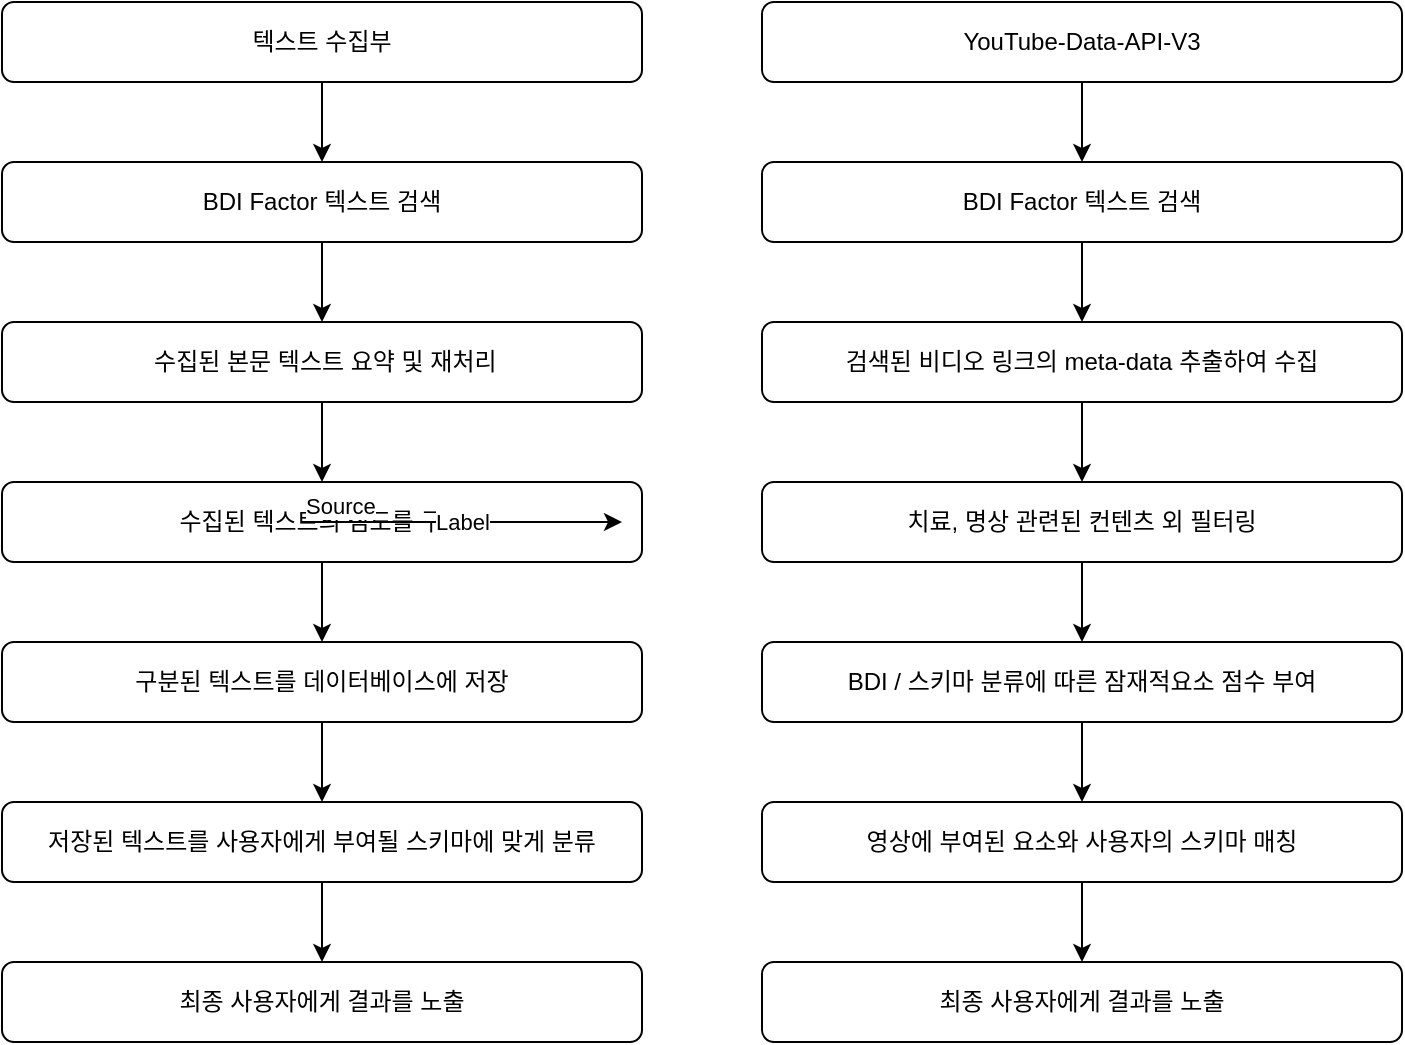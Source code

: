 <mxfile pages="2">
    <diagram id="TB3yjil6u-Dex92gvljO" name="Page-4">
        <mxGraphModel dx="1370" dy="912" grid="1" gridSize="10" guides="1" tooltips="1" connect="1" arrows="1" fold="1" page="1" pageScale="1" pageWidth="827" pageHeight="1169" math="0" shadow="0">
            <root>
                <mxCell id="bMos24WxOWrONuijnHY9-0"/>
                <mxCell id="bMos24WxOWrONuijnHY9-1" parent="bMos24WxOWrONuijnHY9-0"/>
                <mxCell id="XULiB660v4HAL5UA_1EY-0" style="edgeStyle=none;html=1;exitX=0.5;exitY=1;exitDx=0;exitDy=0;entryX=0.5;entryY=0;entryDx=0;entryDy=0;" parent="bMos24WxOWrONuijnHY9-1" source="bMos24WxOWrONuijnHY9-2" target="bMos24WxOWrONuijnHY9-3" edge="1">
                    <mxGeometry relative="1" as="geometry"/>
                </mxCell>
                <mxCell id="bMos24WxOWrONuijnHY9-2" value="텍스트 수집부" style="rounded=1;whiteSpace=wrap;html=1;" parent="bMos24WxOWrONuijnHY9-1" vertex="1">
                    <mxGeometry x="480" y="90" width="320" height="40" as="geometry"/>
                </mxCell>
                <mxCell id="XULiB660v4HAL5UA_1EY-1" style="edgeStyle=none;html=1;exitX=0.5;exitY=1;exitDx=0;exitDy=0;entryX=0.5;entryY=0;entryDx=0;entryDy=0;" parent="bMos24WxOWrONuijnHY9-1" source="bMos24WxOWrONuijnHY9-3" target="bMos24WxOWrONuijnHY9-4" edge="1">
                    <mxGeometry relative="1" as="geometry"/>
                </mxCell>
                <mxCell id="bMos24WxOWrONuijnHY9-3" value="BDI Factor 텍스트 검색" style="rounded=1;whiteSpace=wrap;html=1;" parent="bMos24WxOWrONuijnHY9-1" vertex="1">
                    <mxGeometry x="480" y="170" width="320" height="40" as="geometry"/>
                </mxCell>
                <mxCell id="XULiB660v4HAL5UA_1EY-2" style="edgeStyle=none;html=1;exitX=0.5;exitY=1;exitDx=0;exitDy=0;" parent="bMos24WxOWrONuijnHY9-1" source="bMos24WxOWrONuijnHY9-4" target="bMos24WxOWrONuijnHY9-5" edge="1">
                    <mxGeometry relative="1" as="geometry"/>
                </mxCell>
                <mxCell id="bMos24WxOWrONuijnHY9-4" value="&amp;nbsp;수집된 본문 텍스트 요약 및 재처리" style="rounded=1;whiteSpace=wrap;html=1;" parent="bMos24WxOWrONuijnHY9-1" vertex="1">
                    <mxGeometry x="480" y="250" width="320" height="40" as="geometry"/>
                </mxCell>
                <mxCell id="XULiB660v4HAL5UA_1EY-3" style="edgeStyle=none;html=1;exitX=0.5;exitY=1;exitDx=0;exitDy=0;entryX=0.5;entryY=0;entryDx=0;entryDy=0;" parent="bMos24WxOWrONuijnHY9-1" source="bMos24WxOWrONuijnHY9-5" target="bMos24WxOWrONuijnHY9-6" edge="1">
                    <mxGeometry relative="1" as="geometry"/>
                </mxCell>
                <mxCell id="bMos24WxOWrONuijnHY9-5" value="수집된 텍스트의 심도를 구분" style="rounded=1;whiteSpace=wrap;html=1;" parent="bMos24WxOWrONuijnHY9-1" vertex="1">
                    <mxGeometry x="480" y="330" width="320" height="40" as="geometry"/>
                </mxCell>
                <mxCell id="XULiB660v4HAL5UA_1EY-4" style="edgeStyle=none;html=1;exitX=0.5;exitY=1;exitDx=0;exitDy=0;entryX=0.5;entryY=0;entryDx=0;entryDy=0;" parent="bMos24WxOWrONuijnHY9-1" source="bMos24WxOWrONuijnHY9-6" target="ZnjF1jgX74sz8Mu7Wliv-1" edge="1">
                    <mxGeometry relative="1" as="geometry"/>
                </mxCell>
                <mxCell id="bMos24WxOWrONuijnHY9-6" value="구분된 텍스트를 데이터베이스에 저장" style="rounded=1;whiteSpace=wrap;html=1;" parent="bMos24WxOWrONuijnHY9-1" vertex="1">
                    <mxGeometry x="480" y="410" width="320" height="40" as="geometry"/>
                </mxCell>
                <mxCell id="XULiB660v4HAL5UA_1EY-5" style="edgeStyle=none;html=1;exitX=0.5;exitY=1;exitDx=0;exitDy=0;entryX=0.5;entryY=0;entryDx=0;entryDy=0;" parent="bMos24WxOWrONuijnHY9-1" source="ZnjF1jgX74sz8Mu7Wliv-1" target="ZnjF1jgX74sz8Mu7Wliv-3" edge="1">
                    <mxGeometry relative="1" as="geometry"/>
                </mxCell>
                <mxCell id="ZnjF1jgX74sz8Mu7Wliv-1" value="저장된 텍스트를 사용자에게 부여될 스키마에 맞게 분류" style="rounded=1;whiteSpace=wrap;html=1;" parent="bMos24WxOWrONuijnHY9-1" vertex="1">
                    <mxGeometry x="480" y="490" width="320" height="40" as="geometry"/>
                </mxCell>
                <mxCell id="ZnjF1jgX74sz8Mu7Wliv-3" value="최종 사용자에게 결과를 노출" style="rounded=1;whiteSpace=wrap;html=1;" parent="bMos24WxOWrONuijnHY9-1" vertex="1">
                    <mxGeometry x="480" y="570" width="320" height="40" as="geometry"/>
                </mxCell>
                <mxCell id="XULiB660v4HAL5UA_1EY-6" style="edgeStyle=none;html=1;exitX=0.5;exitY=1;exitDx=0;exitDy=0;entryX=0.5;entryY=0;entryDx=0;entryDy=0;" parent="bMos24WxOWrONuijnHY9-1" source="XULiB660v4HAL5UA_1EY-7" target="XULiB660v4HAL5UA_1EY-9" edge="1">
                    <mxGeometry relative="1" as="geometry"/>
                </mxCell>
                <mxCell id="XULiB660v4HAL5UA_1EY-7" value="YouTube-Data-API-V3" style="rounded=1;whiteSpace=wrap;html=1;" parent="bMos24WxOWrONuijnHY9-1" vertex="1">
                    <mxGeometry x="860" y="90" width="320" height="40" as="geometry"/>
                </mxCell>
                <mxCell id="XULiB660v4HAL5UA_1EY-8" style="edgeStyle=none;html=1;exitX=0.5;exitY=1;exitDx=0;exitDy=0;entryX=0.5;entryY=0;entryDx=0;entryDy=0;" parent="bMos24WxOWrONuijnHY9-1" source="XULiB660v4HAL5UA_1EY-9" target="XULiB660v4HAL5UA_1EY-11" edge="1">
                    <mxGeometry relative="1" as="geometry"/>
                </mxCell>
                <mxCell id="XULiB660v4HAL5UA_1EY-9" value="BDI Factor 텍스트 검색" style="rounded=1;whiteSpace=wrap;html=1;" parent="bMos24WxOWrONuijnHY9-1" vertex="1">
                    <mxGeometry x="860" y="170" width="320" height="40" as="geometry"/>
                </mxCell>
                <mxCell id="XULiB660v4HAL5UA_1EY-10" style="edgeStyle=none;html=1;exitX=0.5;exitY=1;exitDx=0;exitDy=0;" parent="bMos24WxOWrONuijnHY9-1" source="XULiB660v4HAL5UA_1EY-11" target="XULiB660v4HAL5UA_1EY-13" edge="1">
                    <mxGeometry relative="1" as="geometry"/>
                </mxCell>
                <mxCell id="XULiB660v4HAL5UA_1EY-11" value="검색된 비디오 링크의 meta-data 추출하여 수집" style="rounded=1;whiteSpace=wrap;html=1;" parent="bMos24WxOWrONuijnHY9-1" vertex="1">
                    <mxGeometry x="860" y="250" width="320" height="40" as="geometry"/>
                </mxCell>
                <mxCell id="XULiB660v4HAL5UA_1EY-12" style="edgeStyle=none;html=1;exitX=0.5;exitY=1;exitDx=0;exitDy=0;entryX=0.5;entryY=0;entryDx=0;entryDy=0;" parent="bMos24WxOWrONuijnHY9-1" source="XULiB660v4HAL5UA_1EY-13" target="XULiB660v4HAL5UA_1EY-15" edge="1">
                    <mxGeometry relative="1" as="geometry"/>
                </mxCell>
                <mxCell id="XULiB660v4HAL5UA_1EY-13" value="치료, 명상 관련된 컨텐츠 외 필터링" style="rounded=1;whiteSpace=wrap;html=1;" parent="bMos24WxOWrONuijnHY9-1" vertex="1">
                    <mxGeometry x="860" y="330" width="320" height="40" as="geometry"/>
                </mxCell>
                <mxCell id="XULiB660v4HAL5UA_1EY-14" style="edgeStyle=none;html=1;exitX=0.5;exitY=1;exitDx=0;exitDy=0;entryX=0.5;entryY=0;entryDx=0;entryDy=0;" parent="bMos24WxOWrONuijnHY9-1" source="XULiB660v4HAL5UA_1EY-15" target="XULiB660v4HAL5UA_1EY-17" edge="1">
                    <mxGeometry relative="1" as="geometry"/>
                </mxCell>
                <mxCell id="XULiB660v4HAL5UA_1EY-15" value="BDI / 스키마 분류에 따른 잠재적요소 점수 부여" style="rounded=1;whiteSpace=wrap;html=1;" parent="bMos24WxOWrONuijnHY9-1" vertex="1">
                    <mxGeometry x="860" y="410" width="320" height="40" as="geometry"/>
                </mxCell>
                <mxCell id="XULiB660v4HAL5UA_1EY-16" style="edgeStyle=none;html=1;exitX=0.5;exitY=1;exitDx=0;exitDy=0;entryX=0.5;entryY=0;entryDx=0;entryDy=0;" parent="bMos24WxOWrONuijnHY9-1" source="XULiB660v4HAL5UA_1EY-17" target="XULiB660v4HAL5UA_1EY-18" edge="1">
                    <mxGeometry relative="1" as="geometry"/>
                </mxCell>
                <mxCell id="XULiB660v4HAL5UA_1EY-17" value="영상에 부여된 요소와 사용자의 스키마 매칭" style="rounded=1;whiteSpace=wrap;html=1;" parent="bMos24WxOWrONuijnHY9-1" vertex="1">
                    <mxGeometry x="860" y="490" width="320" height="40" as="geometry"/>
                </mxCell>
                <mxCell id="XULiB660v4HAL5UA_1EY-18" value="최종 사용자에게 결과를 노출" style="rounded=1;whiteSpace=wrap;html=1;" parent="bMos24WxOWrONuijnHY9-1" vertex="1">
                    <mxGeometry x="860" y="570" width="320" height="40" as="geometry"/>
                </mxCell>
                <mxCell id="XULiB660v4HAL5UA_1EY-21" value="" style="endArrow=classic;html=1;" parent="bMos24WxOWrONuijnHY9-1" edge="1">
                    <mxGeometry relative="1" as="geometry">
                        <mxPoint x="630" y="350" as="sourcePoint"/>
                        <mxPoint x="790" y="350" as="targetPoint"/>
                    </mxGeometry>
                </mxCell>
                <mxCell id="XULiB660v4HAL5UA_1EY-22" value="Label" style="edgeLabel;resizable=0;html=1;align=center;verticalAlign=middle;" parent="XULiB660v4HAL5UA_1EY-21" connectable="0" vertex="1">
                    <mxGeometry relative="1" as="geometry"/>
                </mxCell>
                <mxCell id="XULiB660v4HAL5UA_1EY-23" value="Source" style="edgeLabel;resizable=0;html=1;align=left;verticalAlign=bottom;" parent="XULiB660v4HAL5UA_1EY-21" connectable="0" vertex="1">
                    <mxGeometry x="-1" relative="1" as="geometry"/>
                </mxCell>
            </root>
        </mxGraphModel>
    </diagram>
    <diagram id="cieSp7k0KAqqU4Du3nbB" name="storing event">
        <mxGraphModel dx="1367" dy="910" grid="1" gridSize="10" guides="1" tooltips="1" connect="1" arrows="1" fold="1" page="1" pageScale="1" pageWidth="827" pageHeight="1169" math="0" shadow="0">
            <root>
                <mxCell id="vTgRB9y0_BQ2h8RjQxYr-0"/>
                <mxCell id="vTgRB9y0_BQ2h8RjQxYr-1" parent="vTgRB9y0_BQ2h8RjQxYr-0"/>
                <mxCell id="BrVodHkuyUCz4AMZHz7_-10" style="edgeStyle=none;html=1;exitX=1;exitY=0.5;exitDx=0;exitDy=0;entryX=0;entryY=0.5;entryDx=0;entryDy=0;" parent="vTgRB9y0_BQ2h8RjQxYr-1" source="BrVodHkuyUCz4AMZHz7_-3" target="BrVodHkuyUCz4AMZHz7_-6" edge="1">
                    <mxGeometry relative="1" as="geometry"/>
                </mxCell>
                <mxCell id="BrVodHkuyUCz4AMZHz7_-3" value="Ratings" style="rhombus;whiteSpace=wrap;html=1;" parent="vTgRB9y0_BQ2h8RjQxYr-1" vertex="1">
                    <mxGeometry x="355.64" y="275" width="124.36" height="50" as="geometry"/>
                </mxCell>
                <mxCell id="BrVodHkuyUCz4AMZHz7_-9" value="Scoring" style="edgeStyle=none;html=1;exitX=1;exitY=0.5;exitDx=0;exitDy=0;" parent="vTgRB9y0_BQ2h8RjQxYr-1" source="BrVodHkuyUCz4AMZHz7_-5" target="BrVodHkuyUCz4AMZHz7_-3" edge="1">
                    <mxGeometry x="0.038" y="10" relative="1" as="geometry">
                        <mxPoint as="offset"/>
                    </mxGeometry>
                </mxCell>
                <mxCell id="BrVodHkuyUCz4AMZHz7_-5" value="Users" style="ellipse;whiteSpace=wrap;html=1;" parent="vTgRB9y0_BQ2h8RjQxYr-1" vertex="1">
                    <mxGeometry x="150" y="280" width="110.773" height="40" as="geometry"/>
                </mxCell>
                <mxCell id="BrVodHkuyUCz4AMZHz7_-26" style="edgeStyle=none;html=1;exitX=0.5;exitY=0;exitDx=0;exitDy=0;entryX=0.5;entryY=0;entryDx=0;entryDy=0;rounded=0;" parent="vTgRB9y0_BQ2h8RjQxYr-1" source="BrVodHkuyUCz4AMZHz7_-6" target="BrVodHkuyUCz4AMZHz7_-5" edge="1">
                    <mxGeometry relative="1" as="geometry">
                        <Array as="points">
                            <mxPoint x="642" y="200"/>
                            <mxPoint x="205" y="200"/>
                        </Array>
                    </mxGeometry>
                </mxCell>
                <mxCell id="BrVodHkuyUCz4AMZHz7_-28" value="Ranking" style="edgeLabel;html=1;align=center;verticalAlign=middle;resizable=0;points=[];" parent="BrVodHkuyUCz4AMZHz7_-26" vertex="1" connectable="0">
                    <mxGeometry x="0.035" relative="1" as="geometry">
                        <mxPoint x="7" y="-10" as="offset"/>
                    </mxGeometry>
                </mxCell>
                <mxCell id="BrVodHkuyUCz4AMZHz7_-6" value="Videos" style="rounded=0;whiteSpace=wrap;html=1;" parent="vTgRB9y0_BQ2h8RjQxYr-1" vertex="1">
                    <mxGeometry x="590.001" y="280" width="103.85" height="40" as="geometry"/>
                </mxCell>
                <mxCell id="BrVodHkuyUCz4AMZHz7_-11" value="User table with video rating scores" style="swimlane;fontStyle=0;childLayout=stackLayout;horizontal=1;startSize=30;horizontalStack=0;resizeParent=1;resizeParentMax=0;resizeLast=0;collapsible=1;marginBottom=0;" parent="vTgRB9y0_BQ2h8RjQxYr-1" vertex="1">
                    <mxGeometry x="199.23" y="440" width="437.18" height="180" as="geometry"/>
                </mxCell>
                <mxCell id="BrVodHkuyUCz4AMZHz7_-12" value="Users                Video1                Video2                Video3                Video4" style="text;strokeColor=none;fillColor=none;align=left;verticalAlign=middle;spacingLeft=4;spacingRight=4;overflow=hidden;points=[[0,0.5],[1,0.5]];portConstraint=eastwest;rotatable=0;" parent="BrVodHkuyUCz4AMZHz7_-11" vertex="1">
                    <mxGeometry y="30" width="437.18" height="30" as="geometry"/>
                </mxCell>
                <mxCell id="BrVodHkuyUCz4AMZHz7_-13" value="User1                    2                                                    4                          0" style="text;strokeColor=none;fillColor=none;align=left;verticalAlign=middle;spacingLeft=4;spacingRight=4;overflow=hidden;points=[[0,0.5],[1,0.5]];portConstraint=eastwest;rotatable=0;" parent="BrVodHkuyUCz4AMZHz7_-11" vertex="1">
                    <mxGeometry y="60" width="437.18" height="30" as="geometry"/>
                </mxCell>
                <object label="User2                  1.5                       2                                                      4" dd="22" id="BrVodHkuyUCz4AMZHz7_-14">
                    <mxCell style="text;strokeColor=none;fillColor=none;align=left;verticalAlign=middle;spacingLeft=4;spacingRight=4;overflow=hidden;points=[[0,0.5],[1,0.5]];portConstraint=eastwest;rotatable=0;" parent="BrVodHkuyUCz4AMZHz7_-11" vertex="1">
                        <mxGeometry y="90" width="437.18" height="30" as="geometry"/>
                    </mxCell>
                </object>
                <object label="User3                    3                     2.5                                                      1" dd="22" id="BrVodHkuyUCz4AMZHz7_-15">
                    <mxCell style="text;strokeColor=none;fillColor=none;align=left;verticalAlign=middle;spacingLeft=4;spacingRight=4;overflow=hidden;points=[[0,0.5],[1,0.5]];portConstraint=eastwest;rotatable=0;" parent="BrVodHkuyUCz4AMZHz7_-11" vertex="1">
                        <mxGeometry y="120" width="437.18" height="30" as="geometry"/>
                    </mxCell>
                </object>
                <object label="User4                    0                        4                          2                          5" dd="22" id="BrVodHkuyUCz4AMZHz7_-16">
                    <mxCell style="text;strokeColor=none;fillColor=none;align=left;verticalAlign=middle;spacingLeft=4;spacingRight=4;overflow=hidden;points=[[0,0.5],[1,0.5]];portConstraint=eastwest;rotatable=0;" parent="BrVodHkuyUCz4AMZHz7_-11" vertex="1">
                        <mxGeometry y="150" width="437.18" height="30" as="geometry"/>
                    </mxCell>
                </object>
                <mxCell id="BrVodHkuyUCz4AMZHz7_-18" value="" style="endArrow=none;html=1;exitX=0;exitY=1.044;exitDx=0;exitDy=0;exitPerimeter=0;entryX=1.003;entryY=1.044;entryDx=0;entryDy=0;entryPerimeter=0;" parent="BrVodHkuyUCz4AMZHz7_-11" source="BrVodHkuyUCz4AMZHz7_-12" target="BrVodHkuyUCz4AMZHz7_-12" edge="1">
                    <mxGeometry width="50" height="50" relative="1" as="geometry">
                        <mxPoint x="260.77" y="60" as="sourcePoint"/>
                        <mxPoint x="310.77" y="10" as="targetPoint"/>
                    </mxGeometry>
                </mxCell>
                <mxCell id="BrVodHkuyUCz4AMZHz7_-17" value="" style="shape=flexArrow;endArrow=classic;html=1;entryX=0.5;entryY=0;entryDx=0;entryDy=0;exitX=0.5;exitY=1;exitDx=0;exitDy=0;" parent="vTgRB9y0_BQ2h8RjQxYr-1" source="BrVodHkuyUCz4AMZHz7_-3" target="BrVodHkuyUCz4AMZHz7_-11" edge="1">
                    <mxGeometry width="50" height="50" relative="1" as="geometry">
                        <mxPoint x="387.97" y="390" as="sourcePoint"/>
                        <mxPoint x="437.97" y="340" as="targetPoint"/>
                    </mxGeometry>
                </mxCell>
                <mxCell id="BrVodHkuyUCz4AMZHz7_-29" value="Storing" style="edgeLabel;html=1;align=center;verticalAlign=middle;resizable=0;points=[];" parent="BrVodHkuyUCz4AMZHz7_-17" vertex="1" connectable="0">
                    <mxGeometry x="-0.197" y="-7" relative="1" as="geometry">
                        <mxPoint x="-21" as="offset"/>
                    </mxGeometry>
                </mxCell>
                <mxCell id="BrVodHkuyUCz4AMZHz7_-19" value="" style="endArrow=none;html=1;entryX=0.13;entryY=-0.002;entryDx=0;entryDy=0;entryPerimeter=0;" parent="vTgRB9y0_BQ2h8RjQxYr-1" target="BrVodHkuyUCz4AMZHz7_-12" edge="1">
                    <mxGeometry width="50" height="50" relative="1" as="geometry">
                        <mxPoint x="256" y="620" as="sourcePoint"/>
                        <mxPoint x="510" y="450" as="targetPoint"/>
                    </mxGeometry>
                </mxCell>
            </root>
        </mxGraphModel>
    </diagram>
    <diagram id="blyl7Wpzs94vMlhsOoYF" name="recommendation-plan">
        <mxGraphModel dx="1367" dy="910" grid="1" gridSize="10" guides="1" tooltips="1" connect="1" arrows="1" fold="1" page="1" pageScale="1" pageWidth="827" pageHeight="1169" math="0" shadow="0">
            <root>
                <mxCell id="WjQbx4GsT-di7SJeu1aI-0"/>
                <mxCell id="WjQbx4GsT-di7SJeu1aI-1" parent="WjQbx4GsT-di7SJeu1aI-0"/>
                <mxCell id="TOc60zCAE1sE-oHS_IKN-0" value="User" style="ellipse;whiteSpace=wrap;html=1;" parent="WjQbx4GsT-di7SJeu1aI-1" vertex="1">
                    <mxGeometry x="344.61" y="380" width="110.773" height="40" as="geometry"/>
                </mxCell>
                <mxCell id="edUXZDzwjAEuRsUJy5wX-0" value="Web contents" style="rounded=1;whiteSpace=wrap;html=1;" parent="WjQbx4GsT-di7SJeu1aI-1" vertex="1">
                    <mxGeometry x="145" y="370" width="100" height="50" as="geometry"/>
                </mxCell>
                <mxCell id="edUXZDzwjAEuRsUJy5wX-23" value="recommendation list" style="edgeStyle=none;rounded=0;html=1;exitX=0.5;exitY=1;exitDx=0;exitDy=0;exitPerimeter=0;entryX=0.5;entryY=0;entryDx=0;entryDy=0;" parent="WjQbx4GsT-di7SJeu1aI-1" source="edUXZDzwjAEuRsUJy5wX-1" target="TOc60zCAE1sE-oHS_IKN-0" edge="1">
                    <mxGeometry relative="1" as="geometry"/>
                </mxCell>
                <mxCell id="edUXZDzwjAEuRsUJy5wX-1" value="DB" style="shape=cylinder3;whiteSpace=wrap;html=1;boundedLbl=1;backgroundOutline=1;size=15;" parent="WjQbx4GsT-di7SJeu1aI-1" vertex="1">
                    <mxGeometry x="370" y="210" width="60" height="80" as="geometry"/>
                </mxCell>
                <mxCell id="edUXZDzwjAEuRsUJy5wX-8" value="Search by keywords" style="edgeStyle=none;rounded=0;html=1;exitX=0.5;exitY=1;exitDx=0;exitDy=0;entryX=0.55;entryY=-0.166;entryDx=0;entryDy=0;entryPerimeter=0;" parent="WjQbx4GsT-di7SJeu1aI-1" source="edUXZDzwjAEuRsUJy5wX-2" target="edUXZDzwjAEuRsUJy5wX-0" edge="1">
                    <mxGeometry relative="1" as="geometry">
                        <mxPoint x="200" y="310" as="targetPoint"/>
                    </mxGeometry>
                </mxCell>
                <mxCell id="edUXZDzwjAEuRsUJy5wX-2" value="&amp;nbsp;BDI Factor key-word" style="rhombus;whiteSpace=wrap;html=1;" parent="WjQbx4GsT-di7SJeu1aI-1" vertex="1">
                    <mxGeometry x="120" y="220" width="160" height="70" as="geometry"/>
                </mxCell>
                <mxCell id="edUXZDzwjAEuRsUJy5wX-9" value="Result Data" style="edgeStyle=none;rounded=0;html=1;exitX=0;exitY=0.5;exitDx=0;exitDy=0;entryX=0;entryY=0.5;entryDx=0;entryDy=0;" parent="WjQbx4GsT-di7SJeu1aI-1" source="edUXZDzwjAEuRsUJy5wX-0" target="edUXZDzwjAEuRsUJy5wX-6" edge="1">
                    <mxGeometry x="0.026" relative="1" as="geometry">
                        <Array as="points">
                            <mxPoint x="60" y="395"/>
                            <mxPoint x="60" y="125"/>
                        </Array>
                        <mxPoint as="offset"/>
                    </mxGeometry>
                </mxCell>
                <mxCell id="edUXZDzwjAEuRsUJy5wX-5" value="Web contents" style="rounded=1;whiteSpace=wrap;html=1;" parent="WjQbx4GsT-di7SJeu1aI-1" vertex="1">
                    <mxGeometry x="155" y="380" width="100" height="50" as="geometry"/>
                </mxCell>
                <mxCell id="edUXZDzwjAEuRsUJy5wX-7" value="Start engine" style="edgeStyle=none;rounded=0;html=1;exitX=0.5;exitY=1;exitDx=0;exitDy=0;entryX=0.5;entryY=0;entryDx=0;entryDy=0;" parent="WjQbx4GsT-di7SJeu1aI-1" source="edUXZDzwjAEuRsUJy5wX-6" target="edUXZDzwjAEuRsUJy5wX-2" edge="1">
                    <mxGeometry relative="1" as="geometry"/>
                </mxCell>
                <mxCell id="edUXZDzwjAEuRsUJy5wX-10" style="edgeStyle=none;rounded=0;html=1;exitX=1;exitY=0.5;exitDx=0;exitDy=0;entryX=0;entryY=0.5;entryDx=0;entryDy=0;entryPerimeter=0;" parent="WjQbx4GsT-di7SJeu1aI-1" source="edUXZDzwjAEuRsUJy5wX-6" target="edUXZDzwjAEuRsUJy5wX-1" edge="1">
                    <mxGeometry relative="1" as="geometry">
                        <mxPoint x="330" y="260" as="targetPoint"/>
                        <Array as="points">
                            <mxPoint x="330" y="125"/>
                            <mxPoint x="330" y="250"/>
                        </Array>
                    </mxGeometry>
                </mxCell>
                <mxCell id="edUXZDzwjAEuRsUJy5wX-6" value="Web Crawling engine" style="rounded=0;whiteSpace=wrap;html=1;" parent="WjQbx4GsT-di7SJeu1aI-1" vertex="1">
                    <mxGeometry x="135" y="100" width="130" height="50" as="geometry"/>
                </mxCell>
                <mxCell id="edUXZDzwjAEuRsUJy5wX-13" value="Search by video caption or title" style="edgeStyle=none;rounded=0;html=1;entryX=0.5;entryY=1;entryDx=0;entryDy=0;exitX=0.5;exitY=0;exitDx=0;exitDy=0;" parent="WjQbx4GsT-di7SJeu1aI-1" source="edUXZDzwjAEuRsUJy5wX-11" edge="1">
                    <mxGeometry relative="1" as="geometry">
                        <mxPoint x="660" y="330" as="sourcePoint"/>
                        <mxPoint x="585" y="290" as="targetPoint"/>
                    </mxGeometry>
                </mxCell>
                <mxCell id="edUXZDzwjAEuRsUJy5wX-17" style="edgeStyle=none;rounded=0;html=1;exitX=0;exitY=0.5;exitDx=0;exitDy=0;entryX=1;entryY=0.5;entryDx=0;entryDy=0;entryPerimeter=0;" parent="WjQbx4GsT-di7SJeu1aI-1" source="edUXZDzwjAEuRsUJy5wX-18" target="edUXZDzwjAEuRsUJy5wX-1" edge="1">
                    <mxGeometry relative="1" as="geometry">
                        <Array as="points">
                            <mxPoint x="470" y="125"/>
                            <mxPoint x="470" y="250"/>
                        </Array>
                    </mxGeometry>
                </mxCell>
                <mxCell id="edUXZDzwjAEuRsUJy5wX-11" value="Youtube Data API" style="rounded=0;whiteSpace=wrap;html=1;" parent="WjQbx4GsT-di7SJeu1aI-1" vertex="1">
                    <mxGeometry x="520" y="370" width="130" height="50" as="geometry"/>
                </mxCell>
                <mxCell id="edUXZDzwjAEuRsUJy5wX-16" value="Distribution via" style="edgeStyle=none;rounded=0;html=1;entryX=0.5;entryY=1;entryDx=0;entryDy=0;exitX=0.5;exitY=0;exitDx=0;exitDy=0;" parent="WjQbx4GsT-di7SJeu1aI-1" edge="1">
                    <mxGeometry relative="1" as="geometry">
                        <mxPoint x="585.5" y="230" as="sourcePoint"/>
                        <mxPoint x="584.5" y="161" as="targetPoint"/>
                    </mxGeometry>
                </mxCell>
                <mxCell id="edUXZDzwjAEuRsUJy5wX-18" value="User Characteristics" style="rhombus;whiteSpace=wrap;html=1;" parent="WjQbx4GsT-di7SJeu1aI-1" vertex="1">
                    <mxGeometry x="505" y="90" width="160" height="70" as="geometry"/>
                </mxCell>
                <mxCell id="edUXZDzwjAEuRsUJy5wX-19" value="Web contents" style="rounded=1;whiteSpace=wrap;html=1;" parent="WjQbx4GsT-di7SJeu1aI-1" vertex="1">
                    <mxGeometry x="530" y="230" width="100" height="50" as="geometry"/>
                </mxCell>
                <mxCell id="edUXZDzwjAEuRsUJy5wX-20" value="Video Contents" style="rounded=1;whiteSpace=wrap;html=1;" parent="WjQbx4GsT-di7SJeu1aI-1" vertex="1">
                    <mxGeometry x="540" y="240" width="100" height="50" as="geometry"/>
                </mxCell>
            </root>
        </mxGraphModel>
    </diagram>
    <diagram id="C5RBs43oDa-KdzZeNtuy" name="Screen-plan">
        <mxGraphModel dx="1367" dy="910" grid="1" gridSize="10" guides="1" tooltips="1" connect="1" arrows="1" fold="1" page="1" pageScale="1" pageWidth="827" pageHeight="1169" math="0" shadow="0">
            <root>
                <mxCell id="WIyWlLk6GJQsqaUBKTNV-0"/>
                <mxCell id="WIyWlLk6GJQsqaUBKTNV-1" parent="WIyWlLk6GJQsqaUBKTNV-0"/>
                <mxCell id="ikdFAsfcFVWFwC0WGZBx-0" value="Sign in / Sign up screen" style="rounded=1;whiteSpace=wrap;html=1;" parent="WIyWlLk6GJQsqaUBKTNV-1" vertex="1">
                    <mxGeometry x="330" y="530" width="140" height="50" as="geometry"/>
                </mxCell>
                <mxCell id="w4TpWb6YlQLsbqjr2bWw-0" value="User" style="ellipse;whiteSpace=wrap;html=1;" parent="WIyWlLk6GJQsqaUBKTNV-1" vertex="1">
                    <mxGeometry x="336" y="310" width="128" height="50" as="geometry"/>
                </mxCell>
                <mxCell id="w4TpWb6YlQLsbqjr2bWw-1" value="No" style="endArrow=classic;html=1;rounded=0;exitX=0.5;exitY=1;exitDx=0;exitDy=0;entryX=0.5;entryY=0;entryDx=0;entryDy=0;fontStyle=1" parent="WIyWlLk6GJQsqaUBKTNV-1" source="w4TpWb6YlQLsbqjr2bWw-0" target="ikdFAsfcFVWFwC0WGZBx-0" edge="1">
                    <mxGeometry x="0.647" y="16" width="50" height="50" relative="1" as="geometry">
                        <mxPoint x="386" y="690" as="sourcePoint"/>
                        <mxPoint x="436" y="620" as="targetPoint"/>
                        <mxPoint as="offset"/>
                    </mxGeometry>
                </mxCell>
                <mxCell id="xrravzEh207jEcqy3YKW-0" value="&lt;h1&gt;Screen plan for Metanion buddy application&lt;/h1&gt;" style="text;html=1;strokeColor=none;fillColor=none;spacing=5;spacingTop=-20;whiteSpace=wrap;overflow=hidden;rounded=0;align=center;" parent="WIyWlLk6GJQsqaUBKTNV-1" vertex="1">
                    <mxGeometry x="85.5" y="80" width="629" height="40" as="geometry"/>
                </mxCell>
                <mxCell id="1" value="" style="edgeStyle=none;html=1;" parent="WIyWlLk6GJQsqaUBKTNV-1" source="0" target="ikdFAsfcFVWFwC0WGZBx-0" edge="1">
                    <mxGeometry relative="1" as="geometry"/>
                </mxCell>
                <mxCell id="0" value="isMember &amp;amp; Logged in" style="rhombus;whiteSpace=wrap;html=1;" parent="WIyWlLk6GJQsqaUBKTNV-1" vertex="1">
                    <mxGeometry x="315" y="410" width="170" height="60" as="geometry"/>
                </mxCell>
                <mxCell id="2" value="Yes" style="edgeStyle=none;html=1;exitX=1;exitY=0.5;exitDx=0;exitDy=0;rounded=0;entryX=1;entryY=0.5;entryDx=0;entryDy=0;" parent="WIyWlLk6GJQsqaUBKTNV-1" source="0" target="k3Dmw-f4pm4tH4ptOr1X-2" edge="1">
                    <mxGeometry x="-0.044" y="20" relative="1" as="geometry">
                        <mxPoint x="405" y="480" as="sourcePoint"/>
                        <mxPoint x="641" y="670" as="targetPoint"/>
                        <Array as="points">
                            <mxPoint x="641" y="440"/>
                            <mxPoint x="641" y="670"/>
                        </Array>
                        <mxPoint as="offset"/>
                    </mxGeometry>
                </mxCell>
                <mxCell id="k3Dmw-f4pm4tH4ptOr1X-2" value="Message Screen" style="rounded=1;whiteSpace=wrap;html=1;" parent="WIyWlLk6GJQsqaUBKTNV-1" vertex="1">
                    <mxGeometry x="330" y="644.5" width="140" height="50" as="geometry"/>
                </mxCell>
                <mxCell id="k3Dmw-f4pm4tH4ptOr1X-4" value="" style="edgeStyle=none;html=1;exitX=0.5;exitY=1;exitDx=0;exitDy=0;entryX=0.5;entryY=0;entryDx=0;entryDy=0;" parent="WIyWlLk6GJQsqaUBKTNV-1" source="ikdFAsfcFVWFwC0WGZBx-0" target="k3Dmw-f4pm4tH4ptOr1X-2" edge="1">
                    <mxGeometry relative="1" as="geometry">
                        <mxPoint x="406" y="584.5" as="sourcePoint"/>
                        <mxPoint x="476" y="610" as="targetPoint"/>
                    </mxGeometry>
                </mxCell>
                <mxCell id="k3Dmw-f4pm4tH4ptOr1X-10" value="Advisor" style="rounded=0;whiteSpace=wrap;html=1;" parent="WIyWlLk6GJQsqaUBKTNV-1" vertex="1">
                    <mxGeometry x="140" y="579.5" width="120" height="50" as="geometry"/>
                </mxCell>
                <mxCell id="k3Dmw-f4pm4tH4ptOr1X-11" value="Message Input" style="rounded=0;whiteSpace=wrap;html=1;" parent="WIyWlLk6GJQsqaUBKTNV-1" vertex="1">
                    <mxGeometry x="140" y="644" width="120" height="50" as="geometry"/>
                </mxCell>
                <mxCell id="k3Dmw-f4pm4tH4ptOr1X-12" value="Voice Input" style="rounded=0;whiteSpace=wrap;html=1;" parent="WIyWlLk6GJQsqaUBKTNV-1" vertex="1">
                    <mxGeometry x="140" y="709.5" width="120" height="50" as="geometry"/>
                </mxCell>
                <mxCell id="k3Dmw-f4pm4tH4ptOr1X-13" value="UserStatus Screen" style="rounded=1;whiteSpace=wrap;html=1;" parent="WIyWlLk6GJQsqaUBKTNV-1" vertex="1">
                    <mxGeometry x="330" y="760" width="140" height="50" as="geometry"/>
                </mxCell>
                <mxCell id="k3Dmw-f4pm4tH4ptOr1X-14" value="" style="edgeStyle=none;html=1;exitX=0.5;exitY=1;exitDx=0;exitDy=0;" parent="WIyWlLk6GJQsqaUBKTNV-1" source="k3Dmw-f4pm4tH4ptOr1X-2" target="k3Dmw-f4pm4tH4ptOr1X-13" edge="1">
                    <mxGeometry relative="1" as="geometry">
                        <mxPoint x="410" y="590" as="sourcePoint"/>
                        <mxPoint x="410" y="654.5" as="targetPoint"/>
                    </mxGeometry>
                </mxCell>
                <mxCell id="k3Dmw-f4pm4tH4ptOr1X-15" value="Settings Screen" style="rounded=1;whiteSpace=wrap;html=1;" parent="WIyWlLk6GJQsqaUBKTNV-1" vertex="1">
                    <mxGeometry x="218" y="854" width="140" height="50" as="geometry"/>
                </mxCell>
                <mxCell id="k3Dmw-f4pm4tH4ptOr1X-16" value="" style="edgeStyle=none;html=1;exitX=0;exitY=0.5;exitDx=0;exitDy=0;entryX=1;entryY=0.5;entryDx=0;entryDy=0;startArrow=classic;startFill=0;" parent="WIyWlLk6GJQsqaUBKTNV-1" source="k3Dmw-f4pm4tH4ptOr1X-17" target="k3Dmw-f4pm4tH4ptOr1X-15" edge="1">
                    <mxGeometry relative="1" as="geometry">
                        <mxPoint x="405" y="678.5" as="sourcePoint"/>
                        <mxPoint x="405" y="744" as="targetPoint"/>
                    </mxGeometry>
                </mxCell>
                <mxCell id="k3Dmw-f4pm4tH4ptOr1X-17" value="UserMyPage Screen" style="rounded=1;whiteSpace=wrap;html=1;" parent="WIyWlLk6GJQsqaUBKTNV-1" vertex="1">
                    <mxGeometry x="441" y="854" width="140" height="50" as="geometry"/>
                </mxCell>
                <mxCell id="k3Dmw-f4pm4tH4ptOr1X-18" value="" style="edgeStyle=none;html=1;endArrow=none;endFill=0;exitX=0.5;exitY=1;exitDx=0;exitDy=0;" parent="WIyWlLk6GJQsqaUBKTNV-1" source="k3Dmw-f4pm4tH4ptOr1X-13" edge="1">
                    <mxGeometry relative="1" as="geometry">
                        <mxPoint x="420" y="830" as="sourcePoint"/>
                        <mxPoint x="400" y="880" as="targetPoint"/>
                    </mxGeometry>
                </mxCell>
                <mxCell id="k3Dmw-f4pm4tH4ptOr1X-19" value="" style="group" parent="WIyWlLk6GJQsqaUBKTNV-1" vertex="1" connectable="0">
                    <mxGeometry x="123.5" y="180" width="553" height="40" as="geometry"/>
                </mxCell>
                <mxCell id="ikdFAsfcFVWFwC0WGZBx-1" value="Component" style="rounded=0;whiteSpace=wrap;html=1;" parent="k3Dmw-f4pm4tH4ptOr1X-19" vertex="1">
                    <mxGeometry x="294.241" width="103.85" height="40" as="geometry"/>
                </mxCell>
                <mxCell id="k3Dmw-f4pm4tH4ptOr1X-5" value="Screen" style="rounded=1;whiteSpace=wrap;html=1;" parent="k3Dmw-f4pm4tH4ptOr1X-19" vertex="1">
                    <mxGeometry x="147.121" width="103.85" height="40" as="geometry"/>
                </mxCell>
                <mxCell id="k3Dmw-f4pm4tH4ptOr1X-7" value="Condition" style="rhombus;whiteSpace=wrap;html=1;" parent="k3Dmw-f4pm4tH4ptOr1X-19" vertex="1">
                    <mxGeometry x="441.362" width="111.638" height="40" as="geometry"/>
                </mxCell>
                <mxCell id="k3Dmw-f4pm4tH4ptOr1X-9" value="User" style="ellipse;whiteSpace=wrap;html=1;" parent="k3Dmw-f4pm4tH4ptOr1X-19" vertex="1">
                    <mxGeometry width="110.773" height="40" as="geometry"/>
                </mxCell>
            </root>
        </mxGraphModel>
    </diagram>
</mxfile>